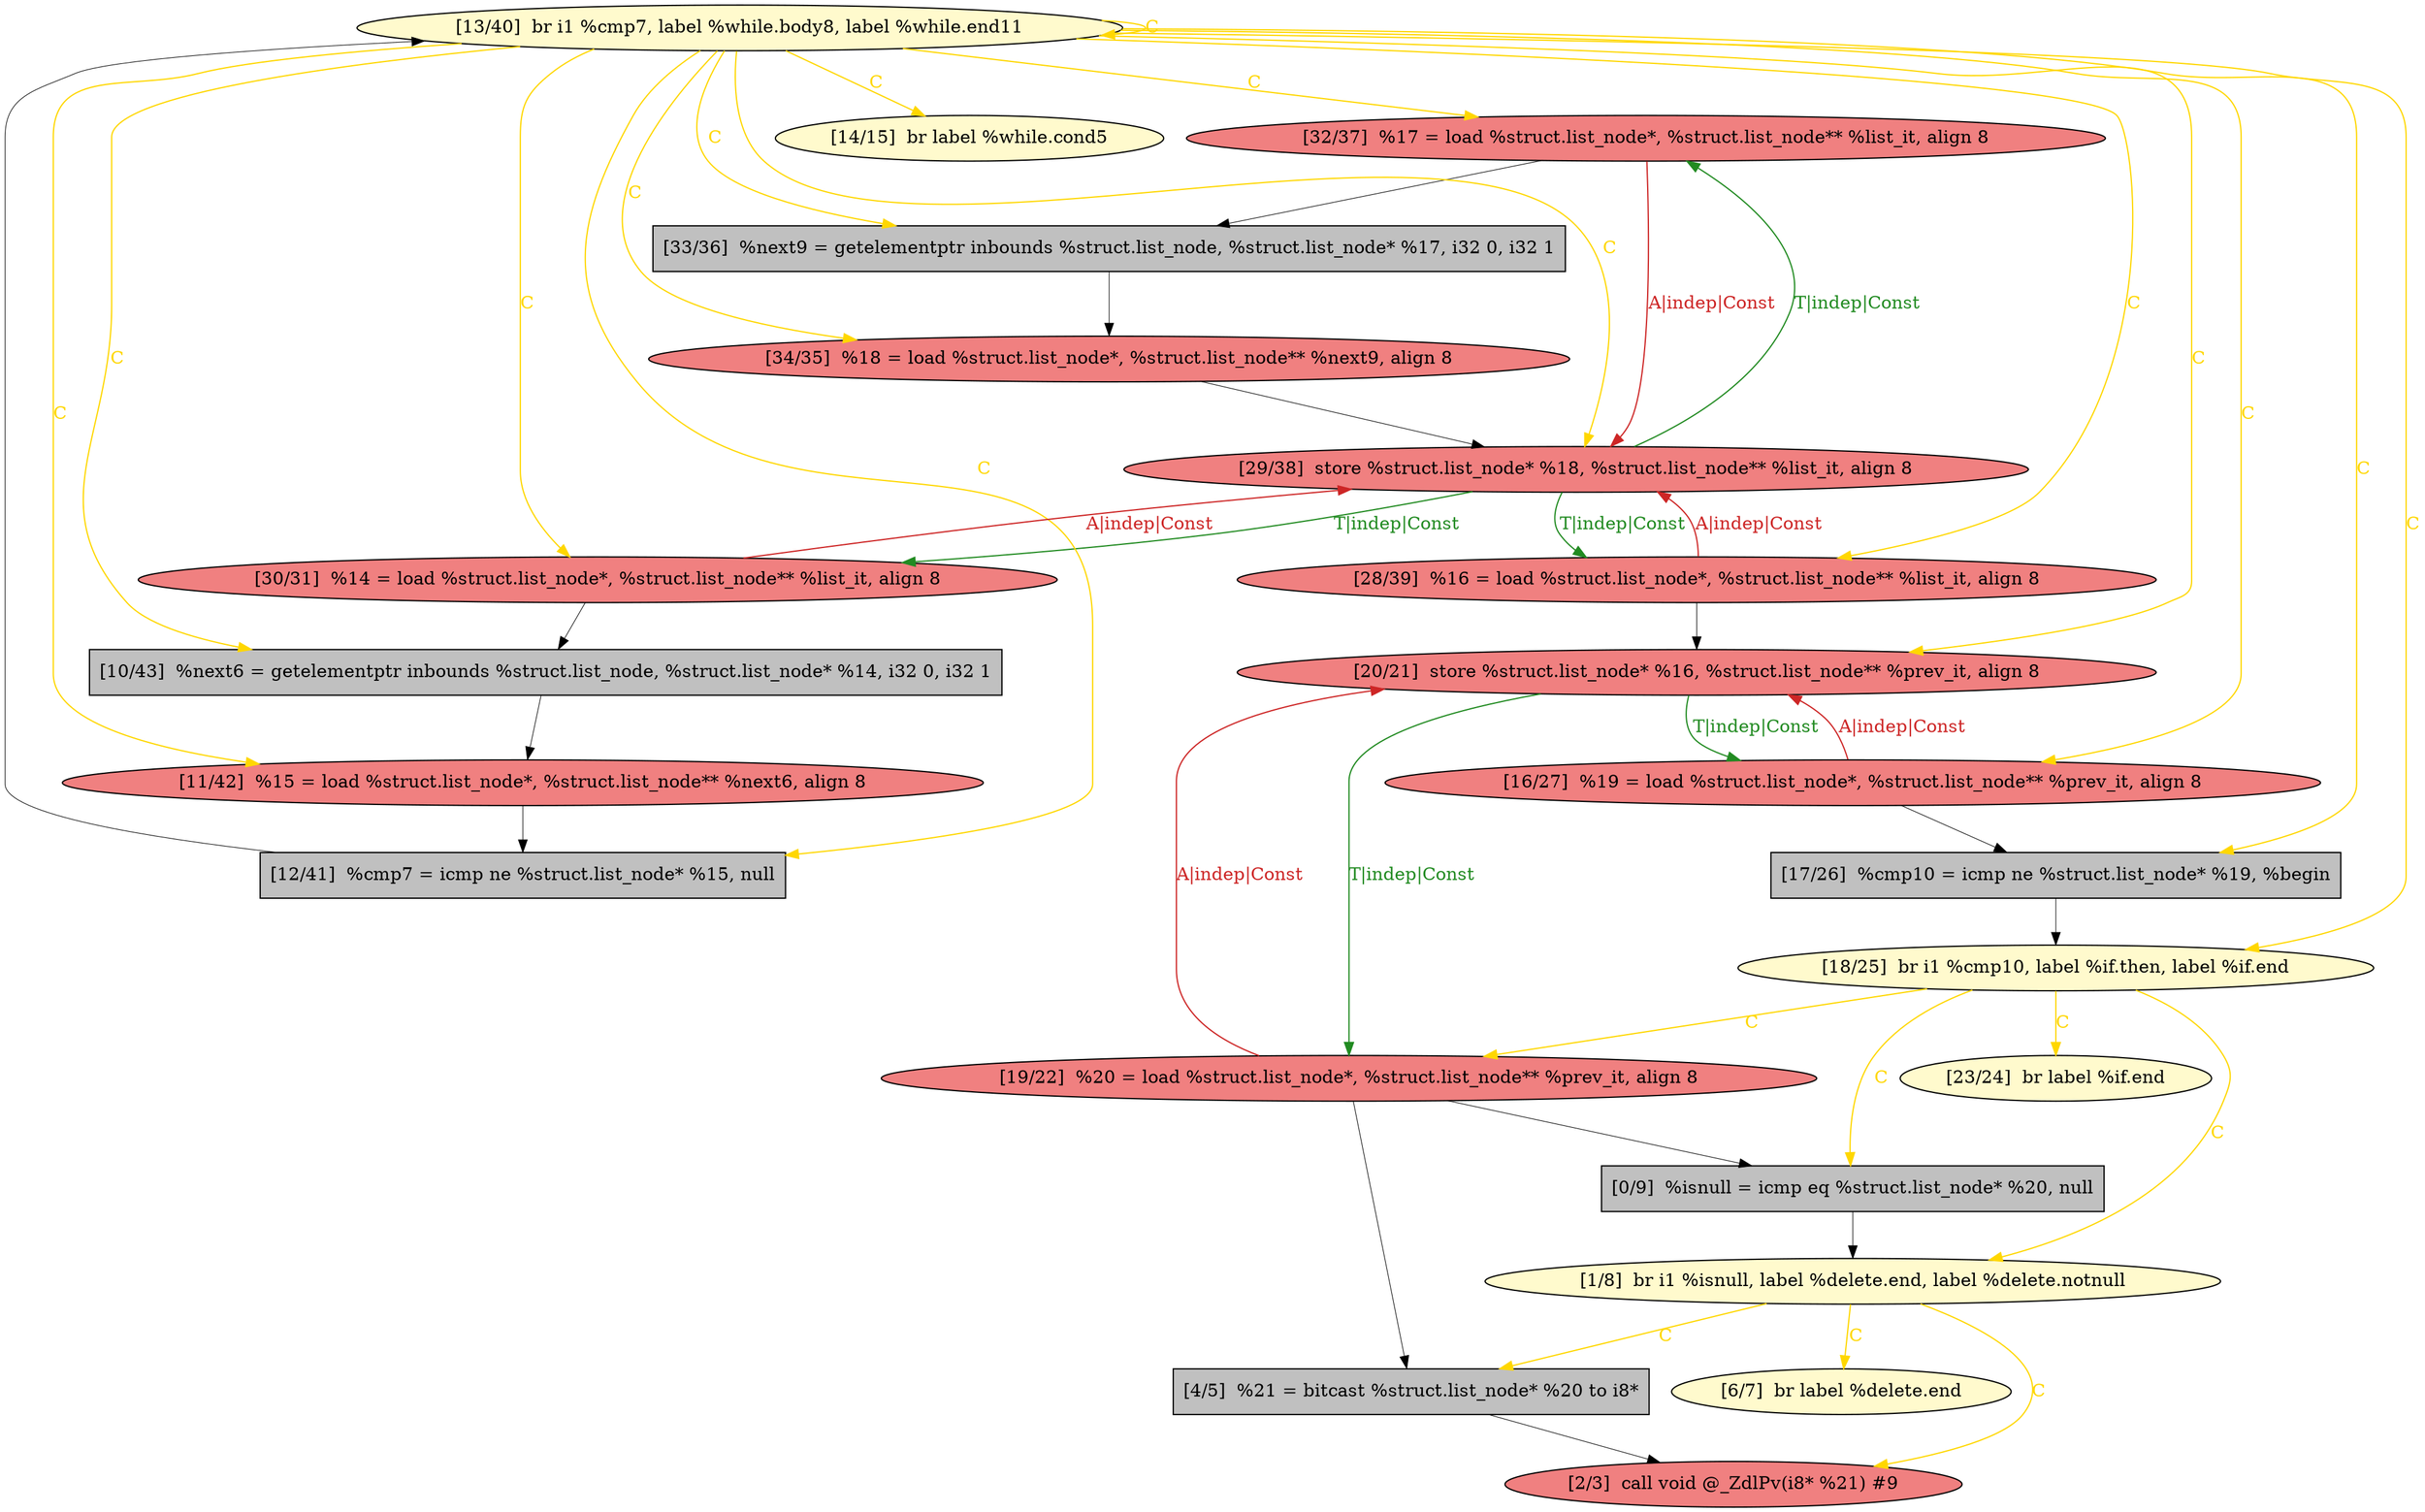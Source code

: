 
digraph G {


node540 [fillcolor=lightcoral,label="[20/21]  store %struct.list_node* %16, %struct.list_node** %prev_it, align 8",shape=ellipse,style=filled ]
node539 [fillcolor=grey,label="[17/26]  %cmp10 = icmp ne %struct.list_node* %19, %begin",shape=rectangle,style=filled ]
node538 [fillcolor=lightcoral,label="[32/37]  %17 = load %struct.list_node*, %struct.list_node** %list_it, align 8",shape=ellipse,style=filled ]
node536 [fillcolor=lightcoral,label="[28/39]  %16 = load %struct.list_node*, %struct.list_node** %list_it, align 8",shape=ellipse,style=filled ]
node529 [fillcolor=lemonchiffon,label="[23/24]  br label %if.end",shape=ellipse,style=filled ]
node521 [fillcolor=lemonchiffon,label="[18/25]  br i1 %cmp10, label %if.then, label %if.end",shape=ellipse,style=filled ]
node519 [fillcolor=grey,label="[0/9]  %isnull = icmp eq %struct.list_node* %20, null",shape=rectangle,style=filled ]
node530 [fillcolor=grey,label="[33/36]  %next9 = getelementptr inbounds %struct.list_node, %struct.list_node* %17, i32 0, i32 1",shape=rectangle,style=filled ]
node525 [fillcolor=lemonchiffon,label="[14/15]  br label %while.cond5",shape=ellipse,style=filled ]
node528 [fillcolor=lightcoral,label="[2/3]  call void @_ZdlPv(i8* %21) #9",shape=ellipse,style=filled ]
node532 [fillcolor=grey,label="[12/41]  %cmp7 = icmp ne %struct.list_node* %15, null",shape=rectangle,style=filled ]
node522 [fillcolor=lightcoral,label="[29/38]  store %struct.list_node* %18, %struct.list_node** %list_it, align 8",shape=ellipse,style=filled ]
node526 [fillcolor=lemonchiffon,label="[1/8]  br i1 %isnull, label %delete.end, label %delete.notnull",shape=ellipse,style=filled ]
node523 [fillcolor=lemonchiffon,label="[6/7]  br label %delete.end",shape=ellipse,style=filled ]
node520 [fillcolor=grey,label="[10/43]  %next6 = getelementptr inbounds %struct.list_node, %struct.list_node* %14, i32 0, i32 1",shape=rectangle,style=filled ]
node527 [fillcolor=lightcoral,label="[34/35]  %18 = load %struct.list_node*, %struct.list_node** %next9, align 8",shape=ellipse,style=filled ]
node535 [fillcolor=lightcoral,label="[11/42]  %15 = load %struct.list_node*, %struct.list_node** %next6, align 8",shape=ellipse,style=filled ]
node531 [fillcolor=grey,label="[4/5]  %21 = bitcast %struct.list_node* %20 to i8*",shape=rectangle,style=filled ]
node524 [fillcolor=lemonchiffon,label="[13/40]  br i1 %cmp7, label %while.body8, label %while.end11",shape=ellipse,style=filled ]
node533 [fillcolor=lightcoral,label="[16/27]  %19 = load %struct.list_node*, %struct.list_node** %prev_it, align 8",shape=ellipse,style=filled ]
node537 [fillcolor=lightcoral,label="[30/31]  %14 = load %struct.list_node*, %struct.list_node** %list_it, align 8",shape=ellipse,style=filled ]
node534 [fillcolor=lightcoral,label="[19/22]  %20 = load %struct.list_node*, %struct.list_node** %prev_it, align 8",shape=ellipse,style=filled ]

node524->node522 [style=solid,color=gold,label="C",penwidth=1.0,fontcolor=gold ]
node524->node527 [style=solid,color=gold,label="C",penwidth=1.0,fontcolor=gold ]
node524->node533 [style=solid,color=gold,label="C",penwidth=1.0,fontcolor=gold ]
node524->node530 [style=solid,color=gold,label="C",penwidth=1.0,fontcolor=gold ]
node527->node522 [style=solid,color=black,label="",penwidth=0.5,fontcolor=black ]
node524->node540 [style=solid,color=gold,label="C",penwidth=1.0,fontcolor=gold ]
node524->node524 [style=solid,color=gold,label="C",penwidth=1.0,fontcolor=gold ]
node524->node535 [style=solid,color=gold,label="C",penwidth=1.0,fontcolor=gold ]
node534->node531 [style=solid,color=black,label="",penwidth=0.5,fontcolor=black ]
node531->node528 [style=solid,color=black,label="",penwidth=0.5,fontcolor=black ]
node521->node529 [style=solid,color=gold,label="C",penwidth=1.0,fontcolor=gold ]
node522->node538 [style=solid,color=forestgreen,label="T|indep|Const",penwidth=1.0,fontcolor=forestgreen ]
node534->node519 [style=solid,color=black,label="",penwidth=0.5,fontcolor=black ]
node521->node526 [style=solid,color=gold,label="C",penwidth=1.0,fontcolor=gold ]
node520->node535 [style=solid,color=black,label="",penwidth=0.5,fontcolor=black ]
node519->node526 [style=solid,color=black,label="",penwidth=0.5,fontcolor=black ]
node524->node536 [style=solid,color=gold,label="C",penwidth=1.0,fontcolor=gold ]
node521->node519 [style=solid,color=gold,label="C",penwidth=1.0,fontcolor=gold ]
node524->node539 [style=solid,color=gold,label="C",penwidth=1.0,fontcolor=gold ]
node537->node522 [style=solid,color=firebrick3,label="A|indep|Const",penwidth=1.0,fontcolor=firebrick3 ]
node524->node538 [style=solid,color=gold,label="C",penwidth=1.0,fontcolor=gold ]
node524->node525 [style=solid,color=gold,label="C",penwidth=1.0,fontcolor=gold ]
node526->node528 [style=solid,color=gold,label="C",penwidth=1.0,fontcolor=gold ]
node537->node520 [style=solid,color=black,label="",penwidth=0.5,fontcolor=black ]
node538->node522 [style=solid,color=firebrick3,label="A|indep|Const",penwidth=1.0,fontcolor=firebrick3 ]
node530->node527 [style=solid,color=black,label="",penwidth=0.5,fontcolor=black ]
node526->node523 [style=solid,color=gold,label="C",penwidth=1.0,fontcolor=gold ]
node524->node521 [style=solid,color=gold,label="C",penwidth=1.0,fontcolor=gold ]
node524->node537 [style=solid,color=gold,label="C",penwidth=1.0,fontcolor=gold ]
node540->node534 [style=solid,color=forestgreen,label="T|indep|Const",penwidth=1.0,fontcolor=forestgreen ]
node536->node540 [style=solid,color=black,label="",penwidth=0.5,fontcolor=black ]
node533->node540 [style=solid,color=firebrick3,label="A|indep|Const",penwidth=1.0,fontcolor=firebrick3 ]
node522->node536 [style=solid,color=forestgreen,label="T|indep|Const",penwidth=1.0,fontcolor=forestgreen ]
node536->node522 [style=solid,color=firebrick3,label="A|indep|Const",penwidth=1.0,fontcolor=firebrick3 ]
node535->node532 [style=solid,color=black,label="",penwidth=0.5,fontcolor=black ]
node533->node539 [style=solid,color=black,label="",penwidth=0.5,fontcolor=black ]
node538->node530 [style=solid,color=black,label="",penwidth=0.5,fontcolor=black ]
node522->node537 [style=solid,color=forestgreen,label="T|indep|Const",penwidth=1.0,fontcolor=forestgreen ]
node540->node533 [style=solid,color=forestgreen,label="T|indep|Const",penwidth=1.0,fontcolor=forestgreen ]
node521->node534 [style=solid,color=gold,label="C",penwidth=1.0,fontcolor=gold ]
node532->node524 [style=solid,color=black,label="",penwidth=0.5,fontcolor=black ]
node524->node520 [style=solid,color=gold,label="C",penwidth=1.0,fontcolor=gold ]
node524->node532 [style=solid,color=gold,label="C",penwidth=1.0,fontcolor=gold ]
node526->node531 [style=solid,color=gold,label="C",penwidth=1.0,fontcolor=gold ]
node539->node521 [style=solid,color=black,label="",penwidth=0.5,fontcolor=black ]
node534->node540 [style=solid,color=firebrick3,label="A|indep|Const",penwidth=1.0,fontcolor=firebrick3 ]


}
